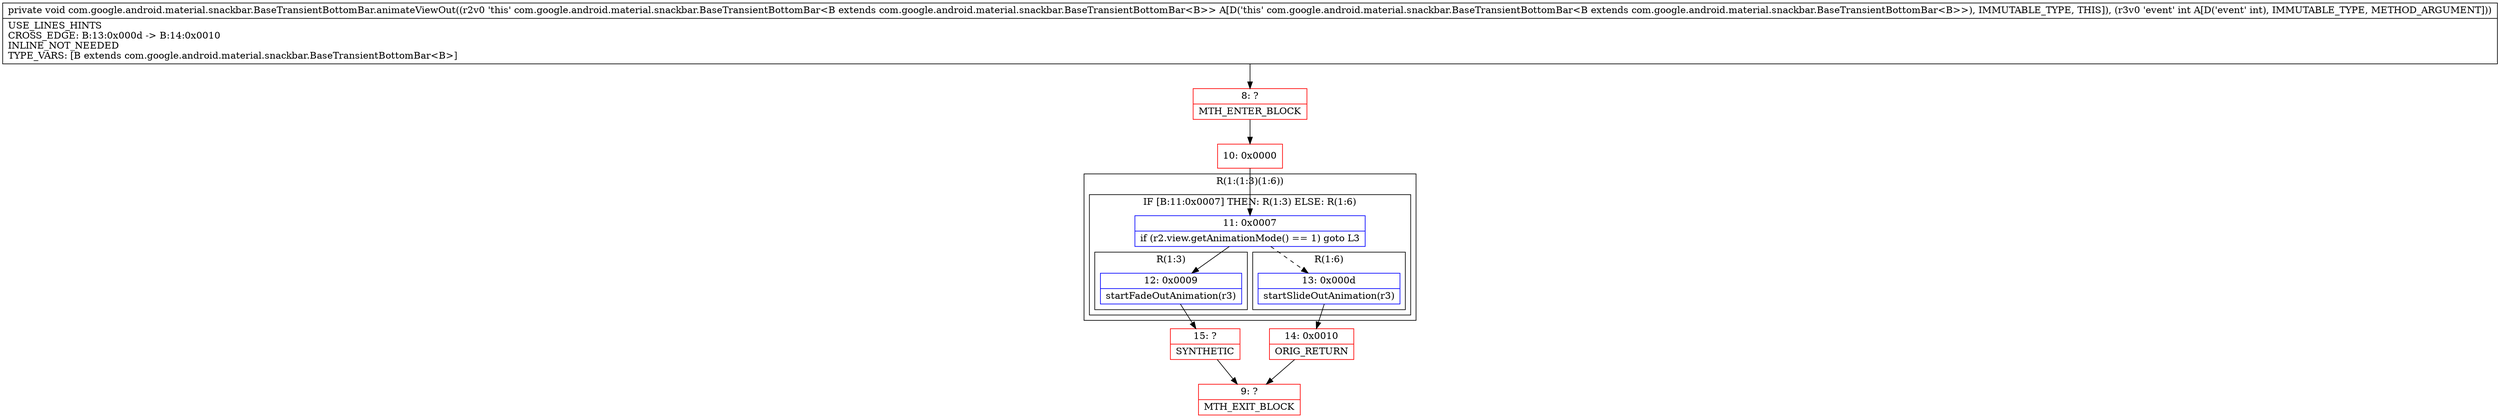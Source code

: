 digraph "CFG forcom.google.android.material.snackbar.BaseTransientBottomBar.animateViewOut(I)V" {
subgraph cluster_Region_896801050 {
label = "R(1:(1:3)(1:6))";
node [shape=record,color=blue];
subgraph cluster_IfRegion_670379435 {
label = "IF [B:11:0x0007] THEN: R(1:3) ELSE: R(1:6)";
node [shape=record,color=blue];
Node_11 [shape=record,label="{11\:\ 0x0007|if (r2.view.getAnimationMode() == 1) goto L3\l}"];
subgraph cluster_Region_843821311 {
label = "R(1:3)";
node [shape=record,color=blue];
Node_12 [shape=record,label="{12\:\ 0x0009|startFadeOutAnimation(r3)\l}"];
}
subgraph cluster_Region_87842205 {
label = "R(1:6)";
node [shape=record,color=blue];
Node_13 [shape=record,label="{13\:\ 0x000d|startSlideOutAnimation(r3)\l}"];
}
}
}
Node_8 [shape=record,color=red,label="{8\:\ ?|MTH_ENTER_BLOCK\l}"];
Node_10 [shape=record,color=red,label="{10\:\ 0x0000}"];
Node_15 [shape=record,color=red,label="{15\:\ ?|SYNTHETIC\l}"];
Node_9 [shape=record,color=red,label="{9\:\ ?|MTH_EXIT_BLOCK\l}"];
Node_14 [shape=record,color=red,label="{14\:\ 0x0010|ORIG_RETURN\l}"];
MethodNode[shape=record,label="{private void com.google.android.material.snackbar.BaseTransientBottomBar.animateViewOut((r2v0 'this' com.google.android.material.snackbar.BaseTransientBottomBar\<B extends com.google.android.material.snackbar.BaseTransientBottomBar\<B\>\> A[D('this' com.google.android.material.snackbar.BaseTransientBottomBar\<B extends com.google.android.material.snackbar.BaseTransientBottomBar\<B\>\>), IMMUTABLE_TYPE, THIS]), (r3v0 'event' int A[D('event' int), IMMUTABLE_TYPE, METHOD_ARGUMENT]))  | USE_LINES_HINTS\lCROSS_EDGE: B:13:0x000d \-\> B:14:0x0010\lINLINE_NOT_NEEDED\lTYPE_VARS: [B extends com.google.android.material.snackbar.BaseTransientBottomBar\<B\>]\l}"];
MethodNode -> Node_8;Node_11 -> Node_12;
Node_11 -> Node_13[style=dashed];
Node_12 -> Node_15;
Node_13 -> Node_14;
Node_8 -> Node_10;
Node_10 -> Node_11;
Node_15 -> Node_9;
Node_14 -> Node_9;
}

